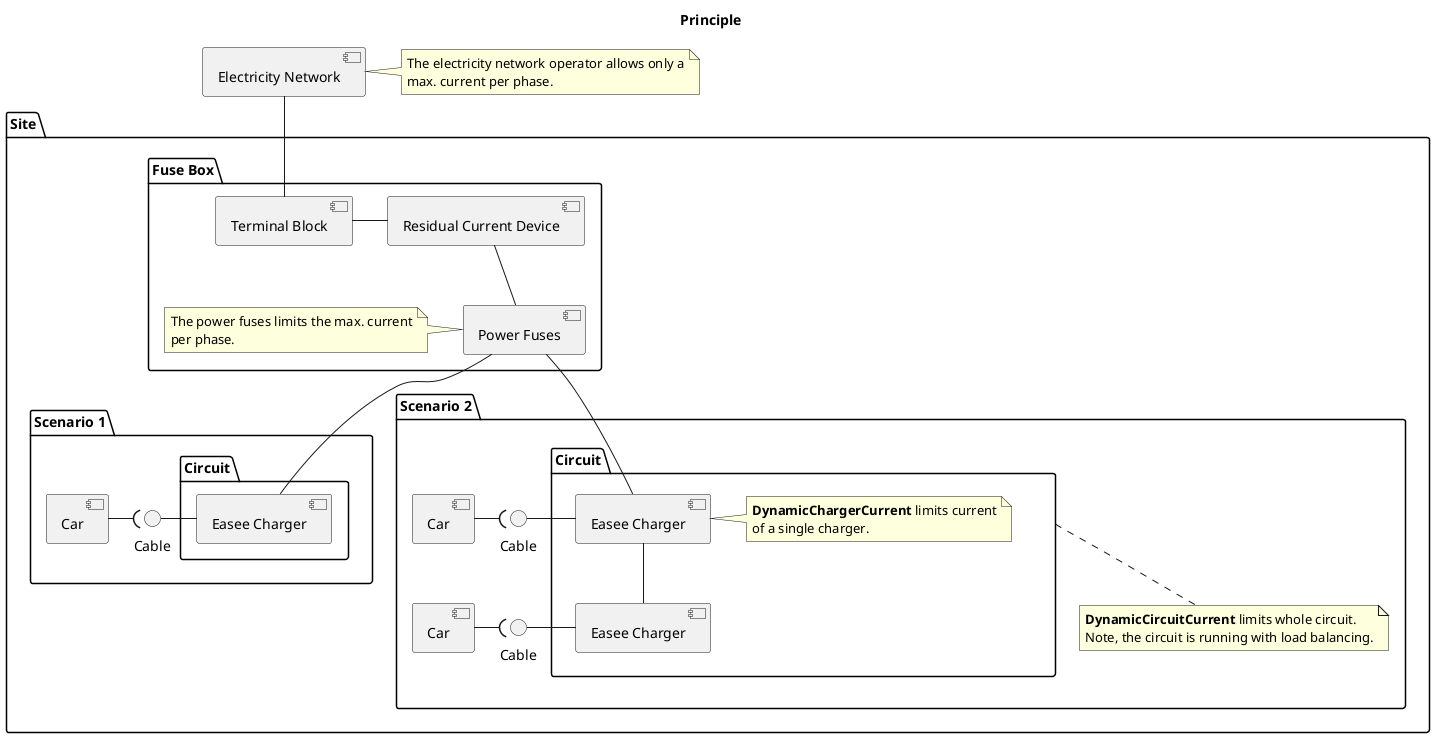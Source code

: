 @startuml

title "Principle"

component "Electricity Network" as elecNetwork

note right of elecNetwork
    The electricity network operator allows only a
    max. current per phase.
end note

package "Site" as site {

    package "Fuse Box" as fuseBox {

        component "Terminal Block" as terminalBlock
        component "Residual Current Device" as rcd
        component "Power Fuses" as powerFuses

        note left of powerFuses
            The power fuses limits the max. current
            per phase.
        end note
        terminalBlock - rcd
        rcd -- powerFuses
    }

    package "Scenario 1" as scene1 {

        package "Circuit" as scene1_circuit {

            component "Easee Charger" as scene1_ecc
        }

        interface "Cable" as scene1_cable
        component "Car" as scene1_car
        
        scene1_car -( scene1_cable
        scene1_cable - scene1_ecc
    }

    package "Scenario 2" as scene2 {

        package "Circuit" as scene2_circuit {

            component "Easee Charger" as scene2_ecc1
            component "Easee Charger" as scene2_ecc2

            note right of scene2_ecc1
                **DynamicChargerCurrent** limits current
                of a single charger.
            end note

            scene2_ecc1 -- scene2_ecc2
        }

        note bottom of scene2_circuit
            **DynamicCircuitCurrent** limits whole circuit.
            Note, the circuit is running with load balancing.
        end note

        interface "Cable" as scene2_cable1
        interface "Cable" as scene2_cable2
        component "Car" as scene2_car1
        component "Car" as scene2_car2
        
        scene2_car1 -( scene2_cable1
        scene2_cable1 - scene2_ecc1

        scene2_car2 -( scene2_cable2
        scene2_cable2 - scene2_ecc2
    }

}

elecNetwork -- terminalBlock
powerFuses -- scene1_ecc
powerFuses -- scene2_ecc1

@enduml